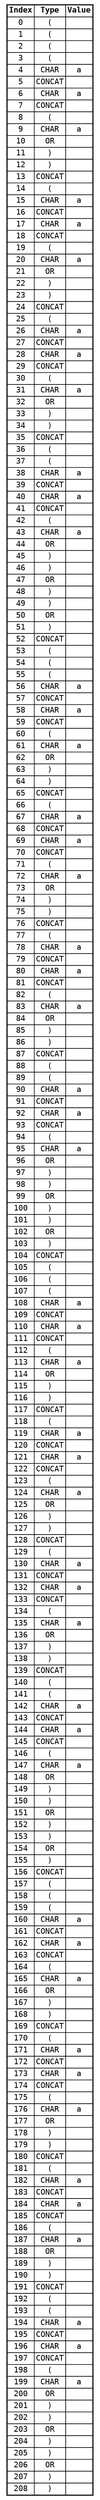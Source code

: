 digraph Tokens {
  node [shape=none, fontname="monospace"];
  tokens [label=<
    <TABLE BORDER="1" CELLBORDER="1" CELLSPACING="0">
      <TR><TD><B>Index</B></TD><TD><B>Type</B></TD><TD><B>Value</B></TD></TR>
      <TR><TD>0</TD><TD>(</TD><TD></TD></TR>
      <TR><TD>1</TD><TD>(</TD><TD></TD></TR>
      <TR><TD>2</TD><TD>(</TD><TD></TD></TR>
      <TR><TD>3</TD><TD>(</TD><TD></TD></TR>
      <TR><TD>4</TD><TD>CHAR</TD><TD>a</TD></TR>
      <TR><TD>5</TD><TD>CONCAT</TD><TD></TD></TR>
      <TR><TD>6</TD><TD>CHAR</TD><TD>a</TD></TR>
      <TR><TD>7</TD><TD>CONCAT</TD><TD></TD></TR>
      <TR><TD>8</TD><TD>(</TD><TD></TD></TR>
      <TR><TD>9</TD><TD>CHAR</TD><TD>a</TD></TR>
      <TR><TD>10</TD><TD>OR</TD><TD></TD></TR>
      <TR><TD>11</TD><TD>)</TD><TD></TD></TR>
      <TR><TD>12</TD><TD>)</TD><TD></TD></TR>
      <TR><TD>13</TD><TD>CONCAT</TD><TD></TD></TR>
      <TR><TD>14</TD><TD>(</TD><TD></TD></TR>
      <TR><TD>15</TD><TD>CHAR</TD><TD>a</TD></TR>
      <TR><TD>16</TD><TD>CONCAT</TD><TD></TD></TR>
      <TR><TD>17</TD><TD>CHAR</TD><TD>a</TD></TR>
      <TR><TD>18</TD><TD>CONCAT</TD><TD></TD></TR>
      <TR><TD>19</TD><TD>(</TD><TD></TD></TR>
      <TR><TD>20</TD><TD>CHAR</TD><TD>a</TD></TR>
      <TR><TD>21</TD><TD>OR</TD><TD></TD></TR>
      <TR><TD>22</TD><TD>)</TD><TD></TD></TR>
      <TR><TD>23</TD><TD>)</TD><TD></TD></TR>
      <TR><TD>24</TD><TD>CONCAT</TD><TD></TD></TR>
      <TR><TD>25</TD><TD>(</TD><TD></TD></TR>
      <TR><TD>26</TD><TD>CHAR</TD><TD>a</TD></TR>
      <TR><TD>27</TD><TD>CONCAT</TD><TD></TD></TR>
      <TR><TD>28</TD><TD>CHAR</TD><TD>a</TD></TR>
      <TR><TD>29</TD><TD>CONCAT</TD><TD></TD></TR>
      <TR><TD>30</TD><TD>(</TD><TD></TD></TR>
      <TR><TD>31</TD><TD>CHAR</TD><TD>a</TD></TR>
      <TR><TD>32</TD><TD>OR</TD><TD></TD></TR>
      <TR><TD>33</TD><TD>)</TD><TD></TD></TR>
      <TR><TD>34</TD><TD>)</TD><TD></TD></TR>
      <TR><TD>35</TD><TD>CONCAT</TD><TD></TD></TR>
      <TR><TD>36</TD><TD>(</TD><TD></TD></TR>
      <TR><TD>37</TD><TD>(</TD><TD></TD></TR>
      <TR><TD>38</TD><TD>CHAR</TD><TD>a</TD></TR>
      <TR><TD>39</TD><TD>CONCAT</TD><TD></TD></TR>
      <TR><TD>40</TD><TD>CHAR</TD><TD>a</TD></TR>
      <TR><TD>41</TD><TD>CONCAT</TD><TD></TD></TR>
      <TR><TD>42</TD><TD>(</TD><TD></TD></TR>
      <TR><TD>43</TD><TD>CHAR</TD><TD>a</TD></TR>
      <TR><TD>44</TD><TD>OR</TD><TD></TD></TR>
      <TR><TD>45</TD><TD>)</TD><TD></TD></TR>
      <TR><TD>46</TD><TD>)</TD><TD></TD></TR>
      <TR><TD>47</TD><TD>OR</TD><TD></TD></TR>
      <TR><TD>48</TD><TD>)</TD><TD></TD></TR>
      <TR><TD>49</TD><TD>)</TD><TD></TD></TR>
      <TR><TD>50</TD><TD>OR</TD><TD></TD></TR>
      <TR><TD>51</TD><TD>)</TD><TD></TD></TR>
      <TR><TD>52</TD><TD>CONCAT</TD><TD></TD></TR>
      <TR><TD>53</TD><TD>(</TD><TD></TD></TR>
      <TR><TD>54</TD><TD>(</TD><TD></TD></TR>
      <TR><TD>55</TD><TD>(</TD><TD></TD></TR>
      <TR><TD>56</TD><TD>CHAR</TD><TD>a</TD></TR>
      <TR><TD>57</TD><TD>CONCAT</TD><TD></TD></TR>
      <TR><TD>58</TD><TD>CHAR</TD><TD>a</TD></TR>
      <TR><TD>59</TD><TD>CONCAT</TD><TD></TD></TR>
      <TR><TD>60</TD><TD>(</TD><TD></TD></TR>
      <TR><TD>61</TD><TD>CHAR</TD><TD>a</TD></TR>
      <TR><TD>62</TD><TD>OR</TD><TD></TD></TR>
      <TR><TD>63</TD><TD>)</TD><TD></TD></TR>
      <TR><TD>64</TD><TD>)</TD><TD></TD></TR>
      <TR><TD>65</TD><TD>CONCAT</TD><TD></TD></TR>
      <TR><TD>66</TD><TD>(</TD><TD></TD></TR>
      <TR><TD>67</TD><TD>CHAR</TD><TD>a</TD></TR>
      <TR><TD>68</TD><TD>CONCAT</TD><TD></TD></TR>
      <TR><TD>69</TD><TD>CHAR</TD><TD>a</TD></TR>
      <TR><TD>70</TD><TD>CONCAT</TD><TD></TD></TR>
      <TR><TD>71</TD><TD>(</TD><TD></TD></TR>
      <TR><TD>72</TD><TD>CHAR</TD><TD>a</TD></TR>
      <TR><TD>73</TD><TD>OR</TD><TD></TD></TR>
      <TR><TD>74</TD><TD>)</TD><TD></TD></TR>
      <TR><TD>75</TD><TD>)</TD><TD></TD></TR>
      <TR><TD>76</TD><TD>CONCAT</TD><TD></TD></TR>
      <TR><TD>77</TD><TD>(</TD><TD></TD></TR>
      <TR><TD>78</TD><TD>CHAR</TD><TD>a</TD></TR>
      <TR><TD>79</TD><TD>CONCAT</TD><TD></TD></TR>
      <TR><TD>80</TD><TD>CHAR</TD><TD>a</TD></TR>
      <TR><TD>81</TD><TD>CONCAT</TD><TD></TD></TR>
      <TR><TD>82</TD><TD>(</TD><TD></TD></TR>
      <TR><TD>83</TD><TD>CHAR</TD><TD>a</TD></TR>
      <TR><TD>84</TD><TD>OR</TD><TD></TD></TR>
      <TR><TD>85</TD><TD>)</TD><TD></TD></TR>
      <TR><TD>86</TD><TD>)</TD><TD></TD></TR>
      <TR><TD>87</TD><TD>CONCAT</TD><TD></TD></TR>
      <TR><TD>88</TD><TD>(</TD><TD></TD></TR>
      <TR><TD>89</TD><TD>(</TD><TD></TD></TR>
      <TR><TD>90</TD><TD>CHAR</TD><TD>a</TD></TR>
      <TR><TD>91</TD><TD>CONCAT</TD><TD></TD></TR>
      <TR><TD>92</TD><TD>CHAR</TD><TD>a</TD></TR>
      <TR><TD>93</TD><TD>CONCAT</TD><TD></TD></TR>
      <TR><TD>94</TD><TD>(</TD><TD></TD></TR>
      <TR><TD>95</TD><TD>CHAR</TD><TD>a</TD></TR>
      <TR><TD>96</TD><TD>OR</TD><TD></TD></TR>
      <TR><TD>97</TD><TD>)</TD><TD></TD></TR>
      <TR><TD>98</TD><TD>)</TD><TD></TD></TR>
      <TR><TD>99</TD><TD>OR</TD><TD></TD></TR>
      <TR><TD>100</TD><TD>)</TD><TD></TD></TR>
      <TR><TD>101</TD><TD>)</TD><TD></TD></TR>
      <TR><TD>102</TD><TD>OR</TD><TD></TD></TR>
      <TR><TD>103</TD><TD>)</TD><TD></TD></TR>
      <TR><TD>104</TD><TD>CONCAT</TD><TD></TD></TR>
      <TR><TD>105</TD><TD>(</TD><TD></TD></TR>
      <TR><TD>106</TD><TD>(</TD><TD></TD></TR>
      <TR><TD>107</TD><TD>(</TD><TD></TD></TR>
      <TR><TD>108</TD><TD>CHAR</TD><TD>a</TD></TR>
      <TR><TD>109</TD><TD>CONCAT</TD><TD></TD></TR>
      <TR><TD>110</TD><TD>CHAR</TD><TD>a</TD></TR>
      <TR><TD>111</TD><TD>CONCAT</TD><TD></TD></TR>
      <TR><TD>112</TD><TD>(</TD><TD></TD></TR>
      <TR><TD>113</TD><TD>CHAR</TD><TD>a</TD></TR>
      <TR><TD>114</TD><TD>OR</TD><TD></TD></TR>
      <TR><TD>115</TD><TD>)</TD><TD></TD></TR>
      <TR><TD>116</TD><TD>)</TD><TD></TD></TR>
      <TR><TD>117</TD><TD>CONCAT</TD><TD></TD></TR>
      <TR><TD>118</TD><TD>(</TD><TD></TD></TR>
      <TR><TD>119</TD><TD>CHAR</TD><TD>a</TD></TR>
      <TR><TD>120</TD><TD>CONCAT</TD><TD></TD></TR>
      <TR><TD>121</TD><TD>CHAR</TD><TD>a</TD></TR>
      <TR><TD>122</TD><TD>CONCAT</TD><TD></TD></TR>
      <TR><TD>123</TD><TD>(</TD><TD></TD></TR>
      <TR><TD>124</TD><TD>CHAR</TD><TD>a</TD></TR>
      <TR><TD>125</TD><TD>OR</TD><TD></TD></TR>
      <TR><TD>126</TD><TD>)</TD><TD></TD></TR>
      <TR><TD>127</TD><TD>)</TD><TD></TD></TR>
      <TR><TD>128</TD><TD>CONCAT</TD><TD></TD></TR>
      <TR><TD>129</TD><TD>(</TD><TD></TD></TR>
      <TR><TD>130</TD><TD>CHAR</TD><TD>a</TD></TR>
      <TR><TD>131</TD><TD>CONCAT</TD><TD></TD></TR>
      <TR><TD>132</TD><TD>CHAR</TD><TD>a</TD></TR>
      <TR><TD>133</TD><TD>CONCAT</TD><TD></TD></TR>
      <TR><TD>134</TD><TD>(</TD><TD></TD></TR>
      <TR><TD>135</TD><TD>CHAR</TD><TD>a</TD></TR>
      <TR><TD>136</TD><TD>OR</TD><TD></TD></TR>
      <TR><TD>137</TD><TD>)</TD><TD></TD></TR>
      <TR><TD>138</TD><TD>)</TD><TD></TD></TR>
      <TR><TD>139</TD><TD>CONCAT</TD><TD></TD></TR>
      <TR><TD>140</TD><TD>(</TD><TD></TD></TR>
      <TR><TD>141</TD><TD>(</TD><TD></TD></TR>
      <TR><TD>142</TD><TD>CHAR</TD><TD>a</TD></TR>
      <TR><TD>143</TD><TD>CONCAT</TD><TD></TD></TR>
      <TR><TD>144</TD><TD>CHAR</TD><TD>a</TD></TR>
      <TR><TD>145</TD><TD>CONCAT</TD><TD></TD></TR>
      <TR><TD>146</TD><TD>(</TD><TD></TD></TR>
      <TR><TD>147</TD><TD>CHAR</TD><TD>a</TD></TR>
      <TR><TD>148</TD><TD>OR</TD><TD></TD></TR>
      <TR><TD>149</TD><TD>)</TD><TD></TD></TR>
      <TR><TD>150</TD><TD>)</TD><TD></TD></TR>
      <TR><TD>151</TD><TD>OR</TD><TD></TD></TR>
      <TR><TD>152</TD><TD>)</TD><TD></TD></TR>
      <TR><TD>153</TD><TD>)</TD><TD></TD></TR>
      <TR><TD>154</TD><TD>OR</TD><TD></TD></TR>
      <TR><TD>155</TD><TD>)</TD><TD></TD></TR>
      <TR><TD>156</TD><TD>CONCAT</TD><TD></TD></TR>
      <TR><TD>157</TD><TD>(</TD><TD></TD></TR>
      <TR><TD>158</TD><TD>(</TD><TD></TD></TR>
      <TR><TD>159</TD><TD>(</TD><TD></TD></TR>
      <TR><TD>160</TD><TD>CHAR</TD><TD>a</TD></TR>
      <TR><TD>161</TD><TD>CONCAT</TD><TD></TD></TR>
      <TR><TD>162</TD><TD>CHAR</TD><TD>a</TD></TR>
      <TR><TD>163</TD><TD>CONCAT</TD><TD></TD></TR>
      <TR><TD>164</TD><TD>(</TD><TD></TD></TR>
      <TR><TD>165</TD><TD>CHAR</TD><TD>a</TD></TR>
      <TR><TD>166</TD><TD>OR</TD><TD></TD></TR>
      <TR><TD>167</TD><TD>)</TD><TD></TD></TR>
      <TR><TD>168</TD><TD>)</TD><TD></TD></TR>
      <TR><TD>169</TD><TD>CONCAT</TD><TD></TD></TR>
      <TR><TD>170</TD><TD>(</TD><TD></TD></TR>
      <TR><TD>171</TD><TD>CHAR</TD><TD>a</TD></TR>
      <TR><TD>172</TD><TD>CONCAT</TD><TD></TD></TR>
      <TR><TD>173</TD><TD>CHAR</TD><TD>a</TD></TR>
      <TR><TD>174</TD><TD>CONCAT</TD><TD></TD></TR>
      <TR><TD>175</TD><TD>(</TD><TD></TD></TR>
      <TR><TD>176</TD><TD>CHAR</TD><TD>a</TD></TR>
      <TR><TD>177</TD><TD>OR</TD><TD></TD></TR>
      <TR><TD>178</TD><TD>)</TD><TD></TD></TR>
      <TR><TD>179</TD><TD>)</TD><TD></TD></TR>
      <TR><TD>180</TD><TD>CONCAT</TD><TD></TD></TR>
      <TR><TD>181</TD><TD>(</TD><TD></TD></TR>
      <TR><TD>182</TD><TD>CHAR</TD><TD>a</TD></TR>
      <TR><TD>183</TD><TD>CONCAT</TD><TD></TD></TR>
      <TR><TD>184</TD><TD>CHAR</TD><TD>a</TD></TR>
      <TR><TD>185</TD><TD>CONCAT</TD><TD></TD></TR>
      <TR><TD>186</TD><TD>(</TD><TD></TD></TR>
      <TR><TD>187</TD><TD>CHAR</TD><TD>a</TD></TR>
      <TR><TD>188</TD><TD>OR</TD><TD></TD></TR>
      <TR><TD>189</TD><TD>)</TD><TD></TD></TR>
      <TR><TD>190</TD><TD>)</TD><TD></TD></TR>
      <TR><TD>191</TD><TD>CONCAT</TD><TD></TD></TR>
      <TR><TD>192</TD><TD>(</TD><TD></TD></TR>
      <TR><TD>193</TD><TD>(</TD><TD></TD></TR>
      <TR><TD>194</TD><TD>CHAR</TD><TD>a</TD></TR>
      <TR><TD>195</TD><TD>CONCAT</TD><TD></TD></TR>
      <TR><TD>196</TD><TD>CHAR</TD><TD>a</TD></TR>
      <TR><TD>197</TD><TD>CONCAT</TD><TD></TD></TR>
      <TR><TD>198</TD><TD>(</TD><TD></TD></TR>
      <TR><TD>199</TD><TD>CHAR</TD><TD>a</TD></TR>
      <TR><TD>200</TD><TD>OR</TD><TD></TD></TR>
      <TR><TD>201</TD><TD>)</TD><TD></TD></TR>
      <TR><TD>202</TD><TD>)</TD><TD></TD></TR>
      <TR><TD>203</TD><TD>OR</TD><TD></TD></TR>
      <TR><TD>204</TD><TD>)</TD><TD></TD></TR>
      <TR><TD>205</TD><TD>)</TD><TD></TD></TR>
      <TR><TD>206</TD><TD>OR</TD><TD></TD></TR>
      <TR><TD>207</TD><TD>)</TD><TD></TD></TR>
      <TR><TD>208</TD><TD>)</TD><TD></TD></TR>
    </TABLE>
  >];
}
